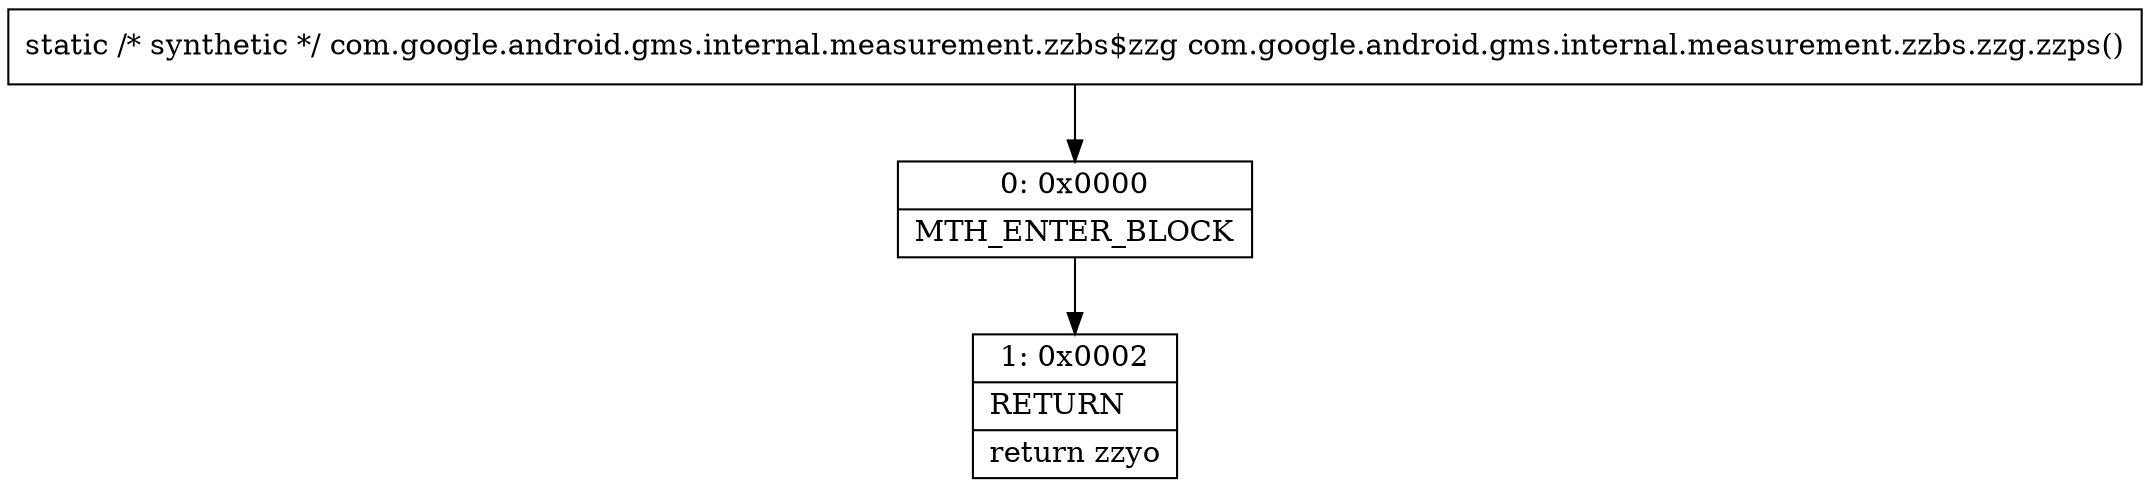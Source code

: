 digraph "CFG forcom.google.android.gms.internal.measurement.zzbs.zzg.zzps()Lcom\/google\/android\/gms\/internal\/measurement\/zzbs$zzg;" {
Node_0 [shape=record,label="{0\:\ 0x0000|MTH_ENTER_BLOCK\l}"];
Node_1 [shape=record,label="{1\:\ 0x0002|RETURN\l|return zzyo\l}"];
MethodNode[shape=record,label="{static \/* synthetic *\/ com.google.android.gms.internal.measurement.zzbs$zzg com.google.android.gms.internal.measurement.zzbs.zzg.zzps() }"];
MethodNode -> Node_0;
Node_0 -> Node_1;
}

